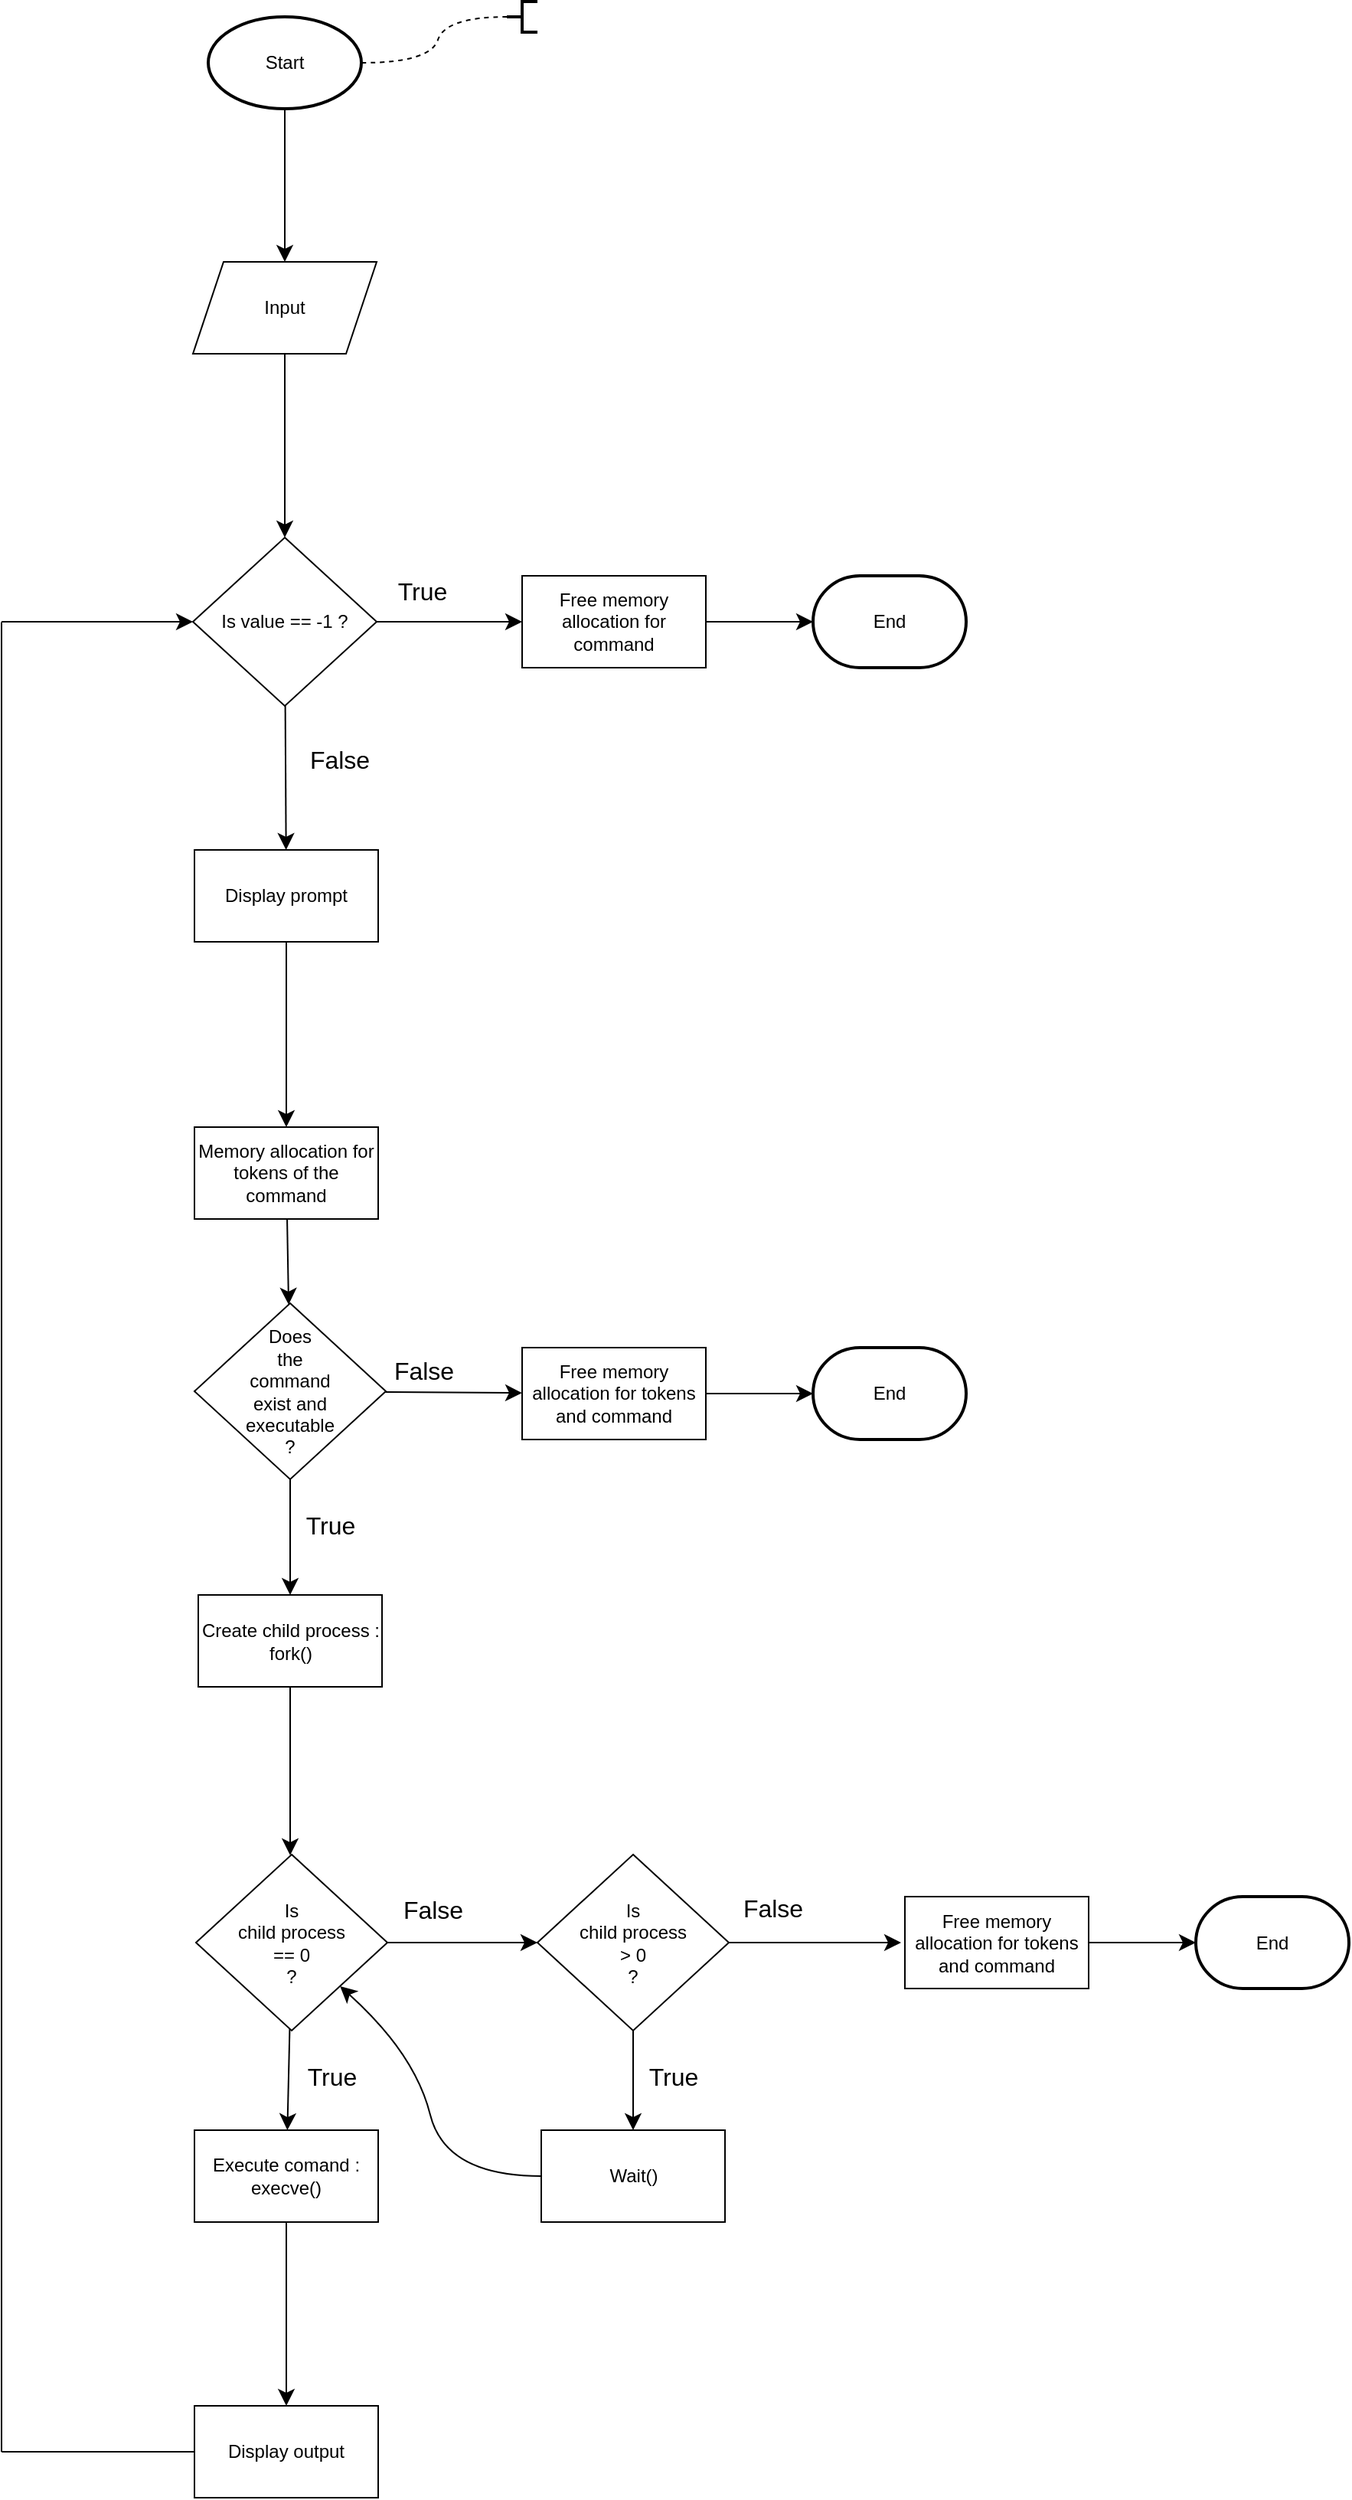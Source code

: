 <mxfile version="24.2.1" type="github">
  <diagram id="kgpKYQtTHZ0yAKxKKP6v" name="Page-1">
    <mxGraphModel dx="765" dy="978" grid="1" gridSize="10" guides="1" tooltips="1" connect="1" arrows="1" fold="1" page="1" pageScale="1" pageWidth="850" pageHeight="1100" math="0" shadow="0">
      <root>
        <mxCell id="0" />
        <mxCell id="1" parent="0" />
        <mxCell id="l6efxQQN4plKstj2aTA1-14" value="" style="edgeStyle=none;curved=1;rounded=0;orthogonalLoop=1;jettySize=auto;html=1;fontSize=12;startSize=8;endSize=8;" edge="1" parent="1" source="l6efxQQN4plKstj2aTA1-2">
          <mxGeometry relative="1" as="geometry">
            <mxPoint x="425" y="420" as="targetPoint" />
          </mxGeometry>
        </mxCell>
        <mxCell id="l6efxQQN4plKstj2aTA1-2" value="Input" style="shape=parallelogram;perimeter=parallelogramPerimeter;whiteSpace=wrap;html=1;fixedSize=1;" vertex="1" parent="1">
          <mxGeometry x="365" y="240" width="120" height="60" as="geometry" />
        </mxCell>
        <mxCell id="l6efxQQN4plKstj2aTA1-5" value="" style="strokeWidth=2;html=1;shape=mxgraph.flowchart.annotation_2;align=left;labelPosition=right;pointerEvents=1;" vertex="1" parent="1">
          <mxGeometry x="570" y="70" width="20" height="20" as="geometry" />
        </mxCell>
        <mxCell id="l6efxQQN4plKstj2aTA1-13" value="" style="edgeStyle=none;curved=1;rounded=0;orthogonalLoop=1;jettySize=auto;html=1;fontSize=12;startSize=8;endSize=8;" edge="1" parent="1" source="l6efxQQN4plKstj2aTA1-6" target="l6efxQQN4plKstj2aTA1-2">
          <mxGeometry relative="1" as="geometry" />
        </mxCell>
        <mxCell id="l6efxQQN4plKstj2aTA1-6" value="Start" style="strokeWidth=2;html=1;shape=mxgraph.flowchart.start_1;whiteSpace=wrap;" vertex="1" parent="1">
          <mxGeometry x="375" y="80" width="100" height="60" as="geometry" />
        </mxCell>
        <mxCell id="l6efxQQN4plKstj2aTA1-12" value="" style="endArrow=none;dashed=1;html=1;rounded=0;fontSize=12;startSize=8;endSize=8;curved=1;entryX=0;entryY=0.5;entryDx=0;entryDy=0;entryPerimeter=0;" edge="1" parent="1" target="l6efxQQN4plKstj2aTA1-5">
          <mxGeometry width="50" height="50" relative="1" as="geometry">
            <mxPoint x="475" y="110" as="sourcePoint" />
            <mxPoint x="525" y="60" as="targetPoint" />
            <Array as="points">
              <mxPoint x="520" y="110" />
              <mxPoint x="530" y="80" />
            </Array>
          </mxGeometry>
        </mxCell>
        <mxCell id="l6efxQQN4plKstj2aTA1-21" value="" style="edgeStyle=none;curved=1;rounded=0;orthogonalLoop=1;jettySize=auto;html=1;fontSize=12;startSize=8;endSize=8;" edge="1" parent="1" source="l6efxQQN4plKstj2aTA1-15" target="l6efxQQN4plKstj2aTA1-20">
          <mxGeometry relative="1" as="geometry" />
        </mxCell>
        <mxCell id="l6efxQQN4plKstj2aTA1-42" value="" style="edgeStyle=none;curved=1;rounded=0;orthogonalLoop=1;jettySize=auto;html=1;fontSize=12;startSize=8;endSize=8;" edge="1" parent="1" source="l6efxQQN4plKstj2aTA1-15" target="l6efxQQN4plKstj2aTA1-16">
          <mxGeometry relative="1" as="geometry" />
        </mxCell>
        <mxCell id="l6efxQQN4plKstj2aTA1-15" value="Is value == -1 ?" style="rhombus;whiteSpace=wrap;html=1;" vertex="1" parent="1">
          <mxGeometry x="365" y="420" width="120" height="110" as="geometry" />
        </mxCell>
        <mxCell id="l6efxQQN4plKstj2aTA1-43" value="" style="edgeStyle=none;curved=1;rounded=0;orthogonalLoop=1;jettySize=auto;html=1;fontSize=12;startSize=8;endSize=8;" edge="1" parent="1" source="l6efxQQN4plKstj2aTA1-16" target="l6efxQQN4plKstj2aTA1-18">
          <mxGeometry relative="1" as="geometry" />
        </mxCell>
        <mxCell id="l6efxQQN4plKstj2aTA1-16" value="Free memory allocation for command" style="whiteSpace=wrap;html=1;" vertex="1" parent="1">
          <mxGeometry x="580" y="445" width="120" height="60" as="geometry" />
        </mxCell>
        <mxCell id="l6efxQQN4plKstj2aTA1-18" value="End" style="strokeWidth=2;html=1;shape=mxgraph.flowchart.terminator;whiteSpace=wrap;" vertex="1" parent="1">
          <mxGeometry x="770" y="445" width="100" height="60" as="geometry" />
        </mxCell>
        <mxCell id="l6efxQQN4plKstj2aTA1-32" value="" style="edgeStyle=none;curved=1;rounded=0;orthogonalLoop=1;jettySize=auto;html=1;fontSize=12;startSize=8;endSize=8;" edge="1" parent="1" source="l6efxQQN4plKstj2aTA1-20" target="l6efxQQN4plKstj2aTA1-31">
          <mxGeometry relative="1" as="geometry" />
        </mxCell>
        <mxCell id="l6efxQQN4plKstj2aTA1-20" value="Display prompt" style="whiteSpace=wrap;html=1;" vertex="1" parent="1">
          <mxGeometry x="366" y="624" width="120" height="60" as="geometry" />
        </mxCell>
        <mxCell id="l6efxQQN4plKstj2aTA1-23" value="True" style="text;html=1;align=center;verticalAlign=middle;whiteSpace=wrap;rounded=0;fontSize=16;" vertex="1" parent="1">
          <mxGeometry x="485" y="440" width="60" height="30" as="geometry" />
        </mxCell>
        <mxCell id="l6efxQQN4plKstj2aTA1-24" value="False" style="text;html=1;align=center;verticalAlign=middle;whiteSpace=wrap;rounded=0;fontSize=16;" vertex="1" parent="1">
          <mxGeometry x="431" y="550" width="60" height="30" as="geometry" />
        </mxCell>
        <mxCell id="l6efxQQN4plKstj2aTA1-30" value="" style="edgeStyle=none;curved=1;rounded=0;orthogonalLoop=1;jettySize=auto;html=1;fontSize=12;startSize=8;endSize=8;" edge="1" parent="1" source="l6efxQQN4plKstj2aTA1-25" target="l6efxQQN4plKstj2aTA1-29">
          <mxGeometry relative="1" as="geometry" />
        </mxCell>
        <mxCell id="l6efxQQN4plKstj2aTA1-40" value="" style="edgeStyle=none;curved=1;rounded=0;orthogonalLoop=1;jettySize=auto;html=1;fontSize=12;startSize=8;endSize=8;" edge="1" parent="1" source="l6efxQQN4plKstj2aTA1-25" target="l6efxQQN4plKstj2aTA1-27">
          <mxGeometry relative="1" as="geometry" />
        </mxCell>
        <mxCell id="l6efxQQN4plKstj2aTA1-25" value="&lt;div&gt;Does&lt;/div&gt;&lt;div&gt;the&lt;/div&gt;&lt;div&gt;command&lt;/div&gt;&lt;div&gt;exist and&lt;/div&gt;&lt;div&gt;executable&lt;br&gt;&lt;/div&gt;&lt;div&gt;?&lt;br&gt; &lt;/div&gt;" style="rhombus;whiteSpace=wrap;html=1;" vertex="1" parent="1">
          <mxGeometry x="366" y="920" width="125" height="115" as="geometry" />
        </mxCell>
        <mxCell id="l6efxQQN4plKstj2aTA1-51" value="" style="edgeStyle=none;curved=1;rounded=0;orthogonalLoop=1;jettySize=auto;html=1;fontSize=12;startSize=8;endSize=8;" edge="1" parent="1" source="l6efxQQN4plKstj2aTA1-27">
          <mxGeometry relative="1" as="geometry">
            <mxPoint x="428.5" y="1280.5" as="targetPoint" />
          </mxGeometry>
        </mxCell>
        <mxCell id="l6efxQQN4plKstj2aTA1-27" value="Create child process : fork()" style="whiteSpace=wrap;html=1;" vertex="1" parent="1">
          <mxGeometry x="368.5" y="1110.5" width="120" height="60" as="geometry" />
        </mxCell>
        <mxCell id="l6efxQQN4plKstj2aTA1-37" value="" style="edgeStyle=none;curved=1;rounded=0;orthogonalLoop=1;jettySize=auto;html=1;fontSize=12;startSize=8;endSize=8;" edge="1" parent="1" source="l6efxQQN4plKstj2aTA1-29" target="l6efxQQN4plKstj2aTA1-36">
          <mxGeometry relative="1" as="geometry" />
        </mxCell>
        <mxCell id="l6efxQQN4plKstj2aTA1-29" value="Free memory allocation for tokens and command" style="whiteSpace=wrap;html=1;" vertex="1" parent="1">
          <mxGeometry x="580" y="949" width="120" height="60" as="geometry" />
        </mxCell>
        <mxCell id="l6efxQQN4plKstj2aTA1-33" value="" style="edgeStyle=none;curved=1;rounded=0;orthogonalLoop=1;jettySize=auto;html=1;fontSize=12;startSize=8;endSize=8;" edge="1" parent="1" source="l6efxQQN4plKstj2aTA1-31" target="l6efxQQN4plKstj2aTA1-25">
          <mxGeometry relative="1" as="geometry" />
        </mxCell>
        <mxCell id="l6efxQQN4plKstj2aTA1-31" value="Memory allocation for tokens of the command" style="whiteSpace=wrap;html=1;" vertex="1" parent="1">
          <mxGeometry x="366" y="805" width="120" height="60" as="geometry" />
        </mxCell>
        <mxCell id="l6efxQQN4plKstj2aTA1-34" value="True" style="text;html=1;align=center;verticalAlign=middle;whiteSpace=wrap;rounded=0;fontSize=16;" vertex="1" parent="1">
          <mxGeometry x="425" y="1050" width="60" height="30" as="geometry" />
        </mxCell>
        <mxCell id="l6efxQQN4plKstj2aTA1-35" value="False" style="text;html=1;align=center;verticalAlign=middle;whiteSpace=wrap;rounded=0;fontSize=16;" vertex="1" parent="1">
          <mxGeometry x="486" y="949" width="60" height="30" as="geometry" />
        </mxCell>
        <mxCell id="l6efxQQN4plKstj2aTA1-36" value="End" style="strokeWidth=2;html=1;shape=mxgraph.flowchart.terminator;whiteSpace=wrap;" vertex="1" parent="1">
          <mxGeometry x="770" y="949" width="100" height="60" as="geometry" />
        </mxCell>
        <mxCell id="l6efxQQN4plKstj2aTA1-91" value="" style="edgeStyle=none;curved=1;rounded=0;orthogonalLoop=1;jettySize=auto;html=1;fontSize=12;startSize=8;endSize=8;" edge="1" parent="1" source="l6efxQQN4plKstj2aTA1-48" target="l6efxQQN4plKstj2aTA1-64">
          <mxGeometry relative="1" as="geometry">
            <Array as="points">
              <mxPoint x="530" y="1490" />
              <mxPoint x="510" y="1410" />
            </Array>
          </mxGeometry>
        </mxCell>
        <mxCell id="l6efxQQN4plKstj2aTA1-48" value="Wait()" style="whiteSpace=wrap;html=1;" vertex="1" parent="1">
          <mxGeometry x="592.5" y="1460" width="120" height="60" as="geometry" />
        </mxCell>
        <mxCell id="l6efxQQN4plKstj2aTA1-53" value="" style="edgeStyle=none;curved=1;rounded=0;orthogonalLoop=1;jettySize=auto;html=1;fontSize=12;startSize=8;endSize=8;" edge="1" parent="1" source="l6efxQQN4plKstj2aTA1-52" target="l6efxQQN4plKstj2aTA1-48">
          <mxGeometry relative="1" as="geometry" />
        </mxCell>
        <mxCell id="l6efxQQN4plKstj2aTA1-90" value="" style="edgeStyle=none;curved=1;rounded=0;orthogonalLoop=1;jettySize=auto;html=1;fontSize=12;startSize=8;endSize=8;" edge="1" parent="1" source="l6efxQQN4plKstj2aTA1-52">
          <mxGeometry relative="1" as="geometry">
            <mxPoint x="827.5" y="1337.5" as="targetPoint" />
          </mxGeometry>
        </mxCell>
        <mxCell id="l6efxQQN4plKstj2aTA1-52" value="&lt;div&gt;Is&lt;/div&gt;&lt;div&gt;child process&lt;/div&gt;&lt;div&gt;&amp;gt; 0&lt;br&gt;&lt;/div&gt;&lt;div&gt;?&lt;br&gt; &lt;/div&gt;" style="rhombus;whiteSpace=wrap;html=1;" vertex="1" parent="1">
          <mxGeometry x="590" y="1280" width="125" height="115" as="geometry" />
        </mxCell>
        <mxCell id="l6efxQQN4plKstj2aTA1-54" value="True" style="text;html=1;align=center;verticalAlign=middle;whiteSpace=wrap;rounded=0;fontSize=16;" vertex="1" parent="1">
          <mxGeometry x="649" y="1410" width="60" height="30" as="geometry" />
        </mxCell>
        <mxCell id="l6efxQQN4plKstj2aTA1-60" value="" style="edgeStyle=none;curved=1;rounded=0;orthogonalLoop=1;jettySize=auto;html=1;fontSize=12;startSize=8;endSize=8;" edge="1" source="l6efxQQN4plKstj2aTA1-61" target="l6efxQQN4plKstj2aTA1-63" parent="1">
          <mxGeometry relative="1" as="geometry" />
        </mxCell>
        <mxCell id="l6efxQQN4plKstj2aTA1-61" value="Free memory allocation for tokens and command" style="whiteSpace=wrap;html=1;" vertex="1" parent="1">
          <mxGeometry x="830" y="1307.5" width="120" height="60" as="geometry" />
        </mxCell>
        <mxCell id="l6efxQQN4plKstj2aTA1-62" value="False" style="text;html=1;align=center;verticalAlign=middle;whiteSpace=wrap;rounded=0;fontSize=16;" vertex="1" parent="1">
          <mxGeometry x="492" y="1301" width="60" height="30" as="geometry" />
        </mxCell>
        <mxCell id="l6efxQQN4plKstj2aTA1-63" value="End" style="strokeWidth=2;html=1;shape=mxgraph.flowchart.terminator;whiteSpace=wrap;" vertex="1" parent="1">
          <mxGeometry x="1020" y="1307.5" width="100" height="60" as="geometry" />
        </mxCell>
        <mxCell id="l6efxQQN4plKstj2aTA1-68" value="" style="edgeStyle=none;curved=1;rounded=0;orthogonalLoop=1;jettySize=auto;html=1;fontSize=12;startSize=8;endSize=8;" edge="1" parent="1" source="l6efxQQN4plKstj2aTA1-64" target="l6efxQQN4plKstj2aTA1-67">
          <mxGeometry relative="1" as="geometry" />
        </mxCell>
        <mxCell id="l6efxQQN4plKstj2aTA1-88" value="" style="edgeStyle=none;curved=1;rounded=0;orthogonalLoop=1;jettySize=auto;html=1;fontSize=12;startSize=8;endSize=8;" edge="1" parent="1" source="l6efxQQN4plKstj2aTA1-64" target="l6efxQQN4plKstj2aTA1-52">
          <mxGeometry relative="1" as="geometry" />
        </mxCell>
        <mxCell id="l6efxQQN4plKstj2aTA1-64" value="&lt;div&gt;Is&lt;/div&gt;&lt;div&gt;child process&lt;/div&gt;&lt;div&gt;== 0&lt;br&gt;&lt;/div&gt;&lt;div&gt;?&lt;br&gt; &lt;/div&gt;" style="rhombus;whiteSpace=wrap;html=1;" vertex="1" parent="1">
          <mxGeometry x="367" y="1280" width="125" height="115" as="geometry" />
        </mxCell>
        <mxCell id="l6efxQQN4plKstj2aTA1-74" value="" style="edgeStyle=none;curved=1;rounded=0;orthogonalLoop=1;jettySize=auto;html=1;fontSize=12;startSize=8;endSize=8;" edge="1" parent="1" source="l6efxQQN4plKstj2aTA1-67" target="l6efxQQN4plKstj2aTA1-73">
          <mxGeometry relative="1" as="geometry" />
        </mxCell>
        <mxCell id="l6efxQQN4plKstj2aTA1-67" value="Execute comand : execve()" style="whiteSpace=wrap;html=1;" vertex="1" parent="1">
          <mxGeometry x="366" y="1460" width="120" height="60" as="geometry" />
        </mxCell>
        <mxCell id="l6efxQQN4plKstj2aTA1-69" value="True" style="text;html=1;align=center;verticalAlign=middle;whiteSpace=wrap;rounded=0;fontSize=16;" vertex="1" parent="1">
          <mxGeometry x="426" y="1410" width="60" height="30" as="geometry" />
        </mxCell>
        <mxCell id="l6efxQQN4plKstj2aTA1-70" value="False" style="text;html=1;align=center;verticalAlign=middle;whiteSpace=wrap;rounded=0;fontSize=16;" vertex="1" parent="1">
          <mxGeometry x="714" y="1300" width="60" height="30" as="geometry" />
        </mxCell>
        <mxCell id="l6efxQQN4plKstj2aTA1-73" value="Display output" style="whiteSpace=wrap;html=1;" vertex="1" parent="1">
          <mxGeometry x="366" y="1640" width="120" height="60" as="geometry" />
        </mxCell>
        <mxCell id="l6efxQQN4plKstj2aTA1-81" value="" style="endArrow=none;html=1;rounded=0;fontSize=12;startSize=8;endSize=8;curved=1;exitX=0;exitY=0.5;exitDx=0;exitDy=0;" edge="1" parent="1" source="l6efxQQN4plKstj2aTA1-73">
          <mxGeometry width="50" height="50" relative="1" as="geometry">
            <mxPoint x="365" y="1670" as="sourcePoint" />
            <mxPoint x="240" y="1670" as="targetPoint" />
          </mxGeometry>
        </mxCell>
        <mxCell id="l6efxQQN4plKstj2aTA1-83" value="" style="endArrow=none;html=1;rounded=0;fontSize=12;startSize=8;endSize=8;curved=1;" edge="1" parent="1">
          <mxGeometry width="50" height="50" relative="1" as="geometry">
            <mxPoint x="240" y="1670" as="sourcePoint" />
            <mxPoint x="240" y="475.294" as="targetPoint" />
          </mxGeometry>
        </mxCell>
        <mxCell id="l6efxQQN4plKstj2aTA1-84" value="" style="endArrow=classic;html=1;rounded=0;fontSize=12;startSize=8;endSize=8;curved=1;entryX=0;entryY=0.5;entryDx=0;entryDy=0;" edge="1" parent="1" target="l6efxQQN4plKstj2aTA1-15">
          <mxGeometry width="50" height="50" relative="1" as="geometry">
            <mxPoint x="240" y="475" as="sourcePoint" />
            <mxPoint x="290" y="430" as="targetPoint" />
          </mxGeometry>
        </mxCell>
      </root>
    </mxGraphModel>
  </diagram>
</mxfile>
